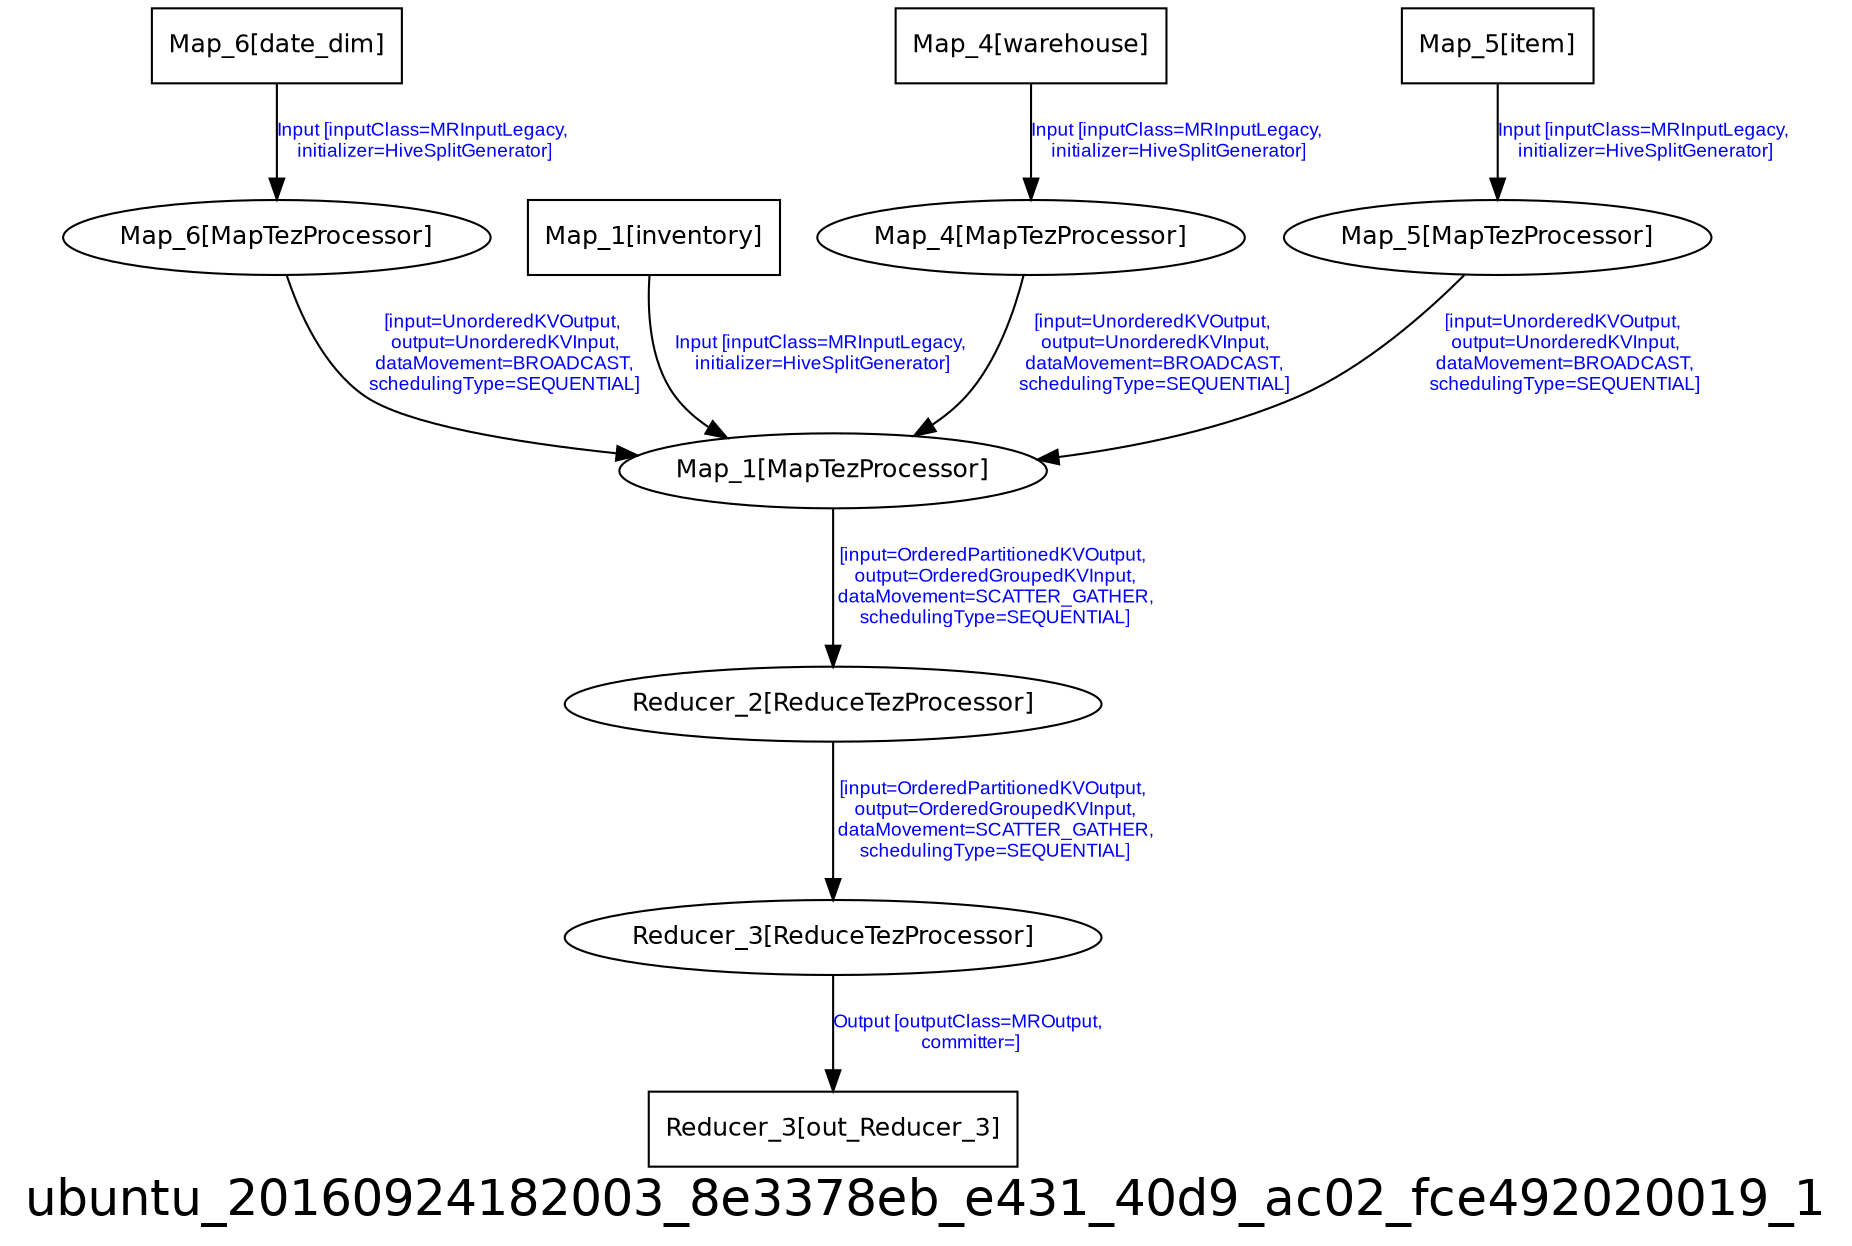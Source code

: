 digraph ubuntu_20160924182003_8e3378eb_e431_40d9_ac02_fce492020019_1 {
graph [ label="ubuntu_20160924182003_8e3378eb_e431_40d9_ac02_fce492020019_1", fontsize=24, fontname=Helvetica];
node [fontsize=12, fontname=Helvetica];
edge [fontsize=9, fontcolor=blue, fontname=Arial];
"ubuntu_20160924182003_8e3378eb_e431_40d9_ac02_fce492020019_1.Map_5" [ label = "Map_5[MapTezProcessor]" ];
"ubuntu_20160924182003_8e3378eb_e431_40d9_ac02_fce492020019_1.Map_5" -> "ubuntu_20160924182003_8e3378eb_e431_40d9_ac02_fce492020019_1.Map_1" [ label = "[input=UnorderedKVOutput,\n output=UnorderedKVInput,\n dataMovement=BROADCAST,\n schedulingType=SEQUENTIAL]" ];
"ubuntu_20160924182003_8e3378eb_e431_40d9_ac02_fce492020019_1.Map_6_date_dim" [ label = "Map_6[date_dim]", shape = "box" ];
"ubuntu_20160924182003_8e3378eb_e431_40d9_ac02_fce492020019_1.Map_6_date_dim" -> "ubuntu_20160924182003_8e3378eb_e431_40d9_ac02_fce492020019_1.Map_6" [ label = "Input [inputClass=MRInputLegacy,\n initializer=HiveSplitGenerator]" ];
"ubuntu_20160924182003_8e3378eb_e431_40d9_ac02_fce492020019_1.Reducer_3_out_Reducer_3" [ label = "Reducer_3[out_Reducer_3]", shape = "box" ];
"ubuntu_20160924182003_8e3378eb_e431_40d9_ac02_fce492020019_1.Map_1_inventory" [ label = "Map_1[inventory]", shape = "box" ];
"ubuntu_20160924182003_8e3378eb_e431_40d9_ac02_fce492020019_1.Map_1_inventory" -> "ubuntu_20160924182003_8e3378eb_e431_40d9_ac02_fce492020019_1.Map_1" [ label = "Input [inputClass=MRInputLegacy,\n initializer=HiveSplitGenerator]" ];
"ubuntu_20160924182003_8e3378eb_e431_40d9_ac02_fce492020019_1.Map_4_warehouse" [ label = "Map_4[warehouse]", shape = "box" ];
"ubuntu_20160924182003_8e3378eb_e431_40d9_ac02_fce492020019_1.Map_4_warehouse" -> "ubuntu_20160924182003_8e3378eb_e431_40d9_ac02_fce492020019_1.Map_4" [ label = "Input [inputClass=MRInputLegacy,\n initializer=HiveSplitGenerator]" ];
"ubuntu_20160924182003_8e3378eb_e431_40d9_ac02_fce492020019_1.Map_4" [ label = "Map_4[MapTezProcessor]" ];
"ubuntu_20160924182003_8e3378eb_e431_40d9_ac02_fce492020019_1.Map_4" -> "ubuntu_20160924182003_8e3378eb_e431_40d9_ac02_fce492020019_1.Map_1" [ label = "[input=UnorderedKVOutput,\n output=UnorderedKVInput,\n dataMovement=BROADCAST,\n schedulingType=SEQUENTIAL]" ];
"ubuntu_20160924182003_8e3378eb_e431_40d9_ac02_fce492020019_1.Reducer_3" [ label = "Reducer_3[ReduceTezProcessor]" ];
"ubuntu_20160924182003_8e3378eb_e431_40d9_ac02_fce492020019_1.Reducer_3" -> "ubuntu_20160924182003_8e3378eb_e431_40d9_ac02_fce492020019_1.Reducer_3_out_Reducer_3" [ label = "Output [outputClass=MROutput,\n committer=]" ];
"ubuntu_20160924182003_8e3378eb_e431_40d9_ac02_fce492020019_1.Map_6" [ label = "Map_6[MapTezProcessor]" ];
"ubuntu_20160924182003_8e3378eb_e431_40d9_ac02_fce492020019_1.Map_6" -> "ubuntu_20160924182003_8e3378eb_e431_40d9_ac02_fce492020019_1.Map_1" [ label = "[input=UnorderedKVOutput,\n output=UnorderedKVInput,\n dataMovement=BROADCAST,\n schedulingType=SEQUENTIAL]" ];
"ubuntu_20160924182003_8e3378eb_e431_40d9_ac02_fce492020019_1.Reducer_2" [ label = "Reducer_2[ReduceTezProcessor]" ];
"ubuntu_20160924182003_8e3378eb_e431_40d9_ac02_fce492020019_1.Reducer_2" -> "ubuntu_20160924182003_8e3378eb_e431_40d9_ac02_fce492020019_1.Reducer_3" [ label = "[input=OrderedPartitionedKVOutput,\n output=OrderedGroupedKVInput,\n dataMovement=SCATTER_GATHER,\n schedulingType=SEQUENTIAL]" ];
"ubuntu_20160924182003_8e3378eb_e431_40d9_ac02_fce492020019_1.Map_1" [ label = "Map_1[MapTezProcessor]" ];
"ubuntu_20160924182003_8e3378eb_e431_40d9_ac02_fce492020019_1.Map_1" -> "ubuntu_20160924182003_8e3378eb_e431_40d9_ac02_fce492020019_1.Reducer_2" [ label = "[input=OrderedPartitionedKVOutput,\n output=OrderedGroupedKVInput,\n dataMovement=SCATTER_GATHER,\n schedulingType=SEQUENTIAL]" ];
"ubuntu_20160924182003_8e3378eb_e431_40d9_ac02_fce492020019_1.Map_5_item" [ label = "Map_5[item]", shape = "box" ];
"ubuntu_20160924182003_8e3378eb_e431_40d9_ac02_fce492020019_1.Map_5_item" -> "ubuntu_20160924182003_8e3378eb_e431_40d9_ac02_fce492020019_1.Map_5" [ label = "Input [inputClass=MRInputLegacy,\n initializer=HiveSplitGenerator]" ];
}
